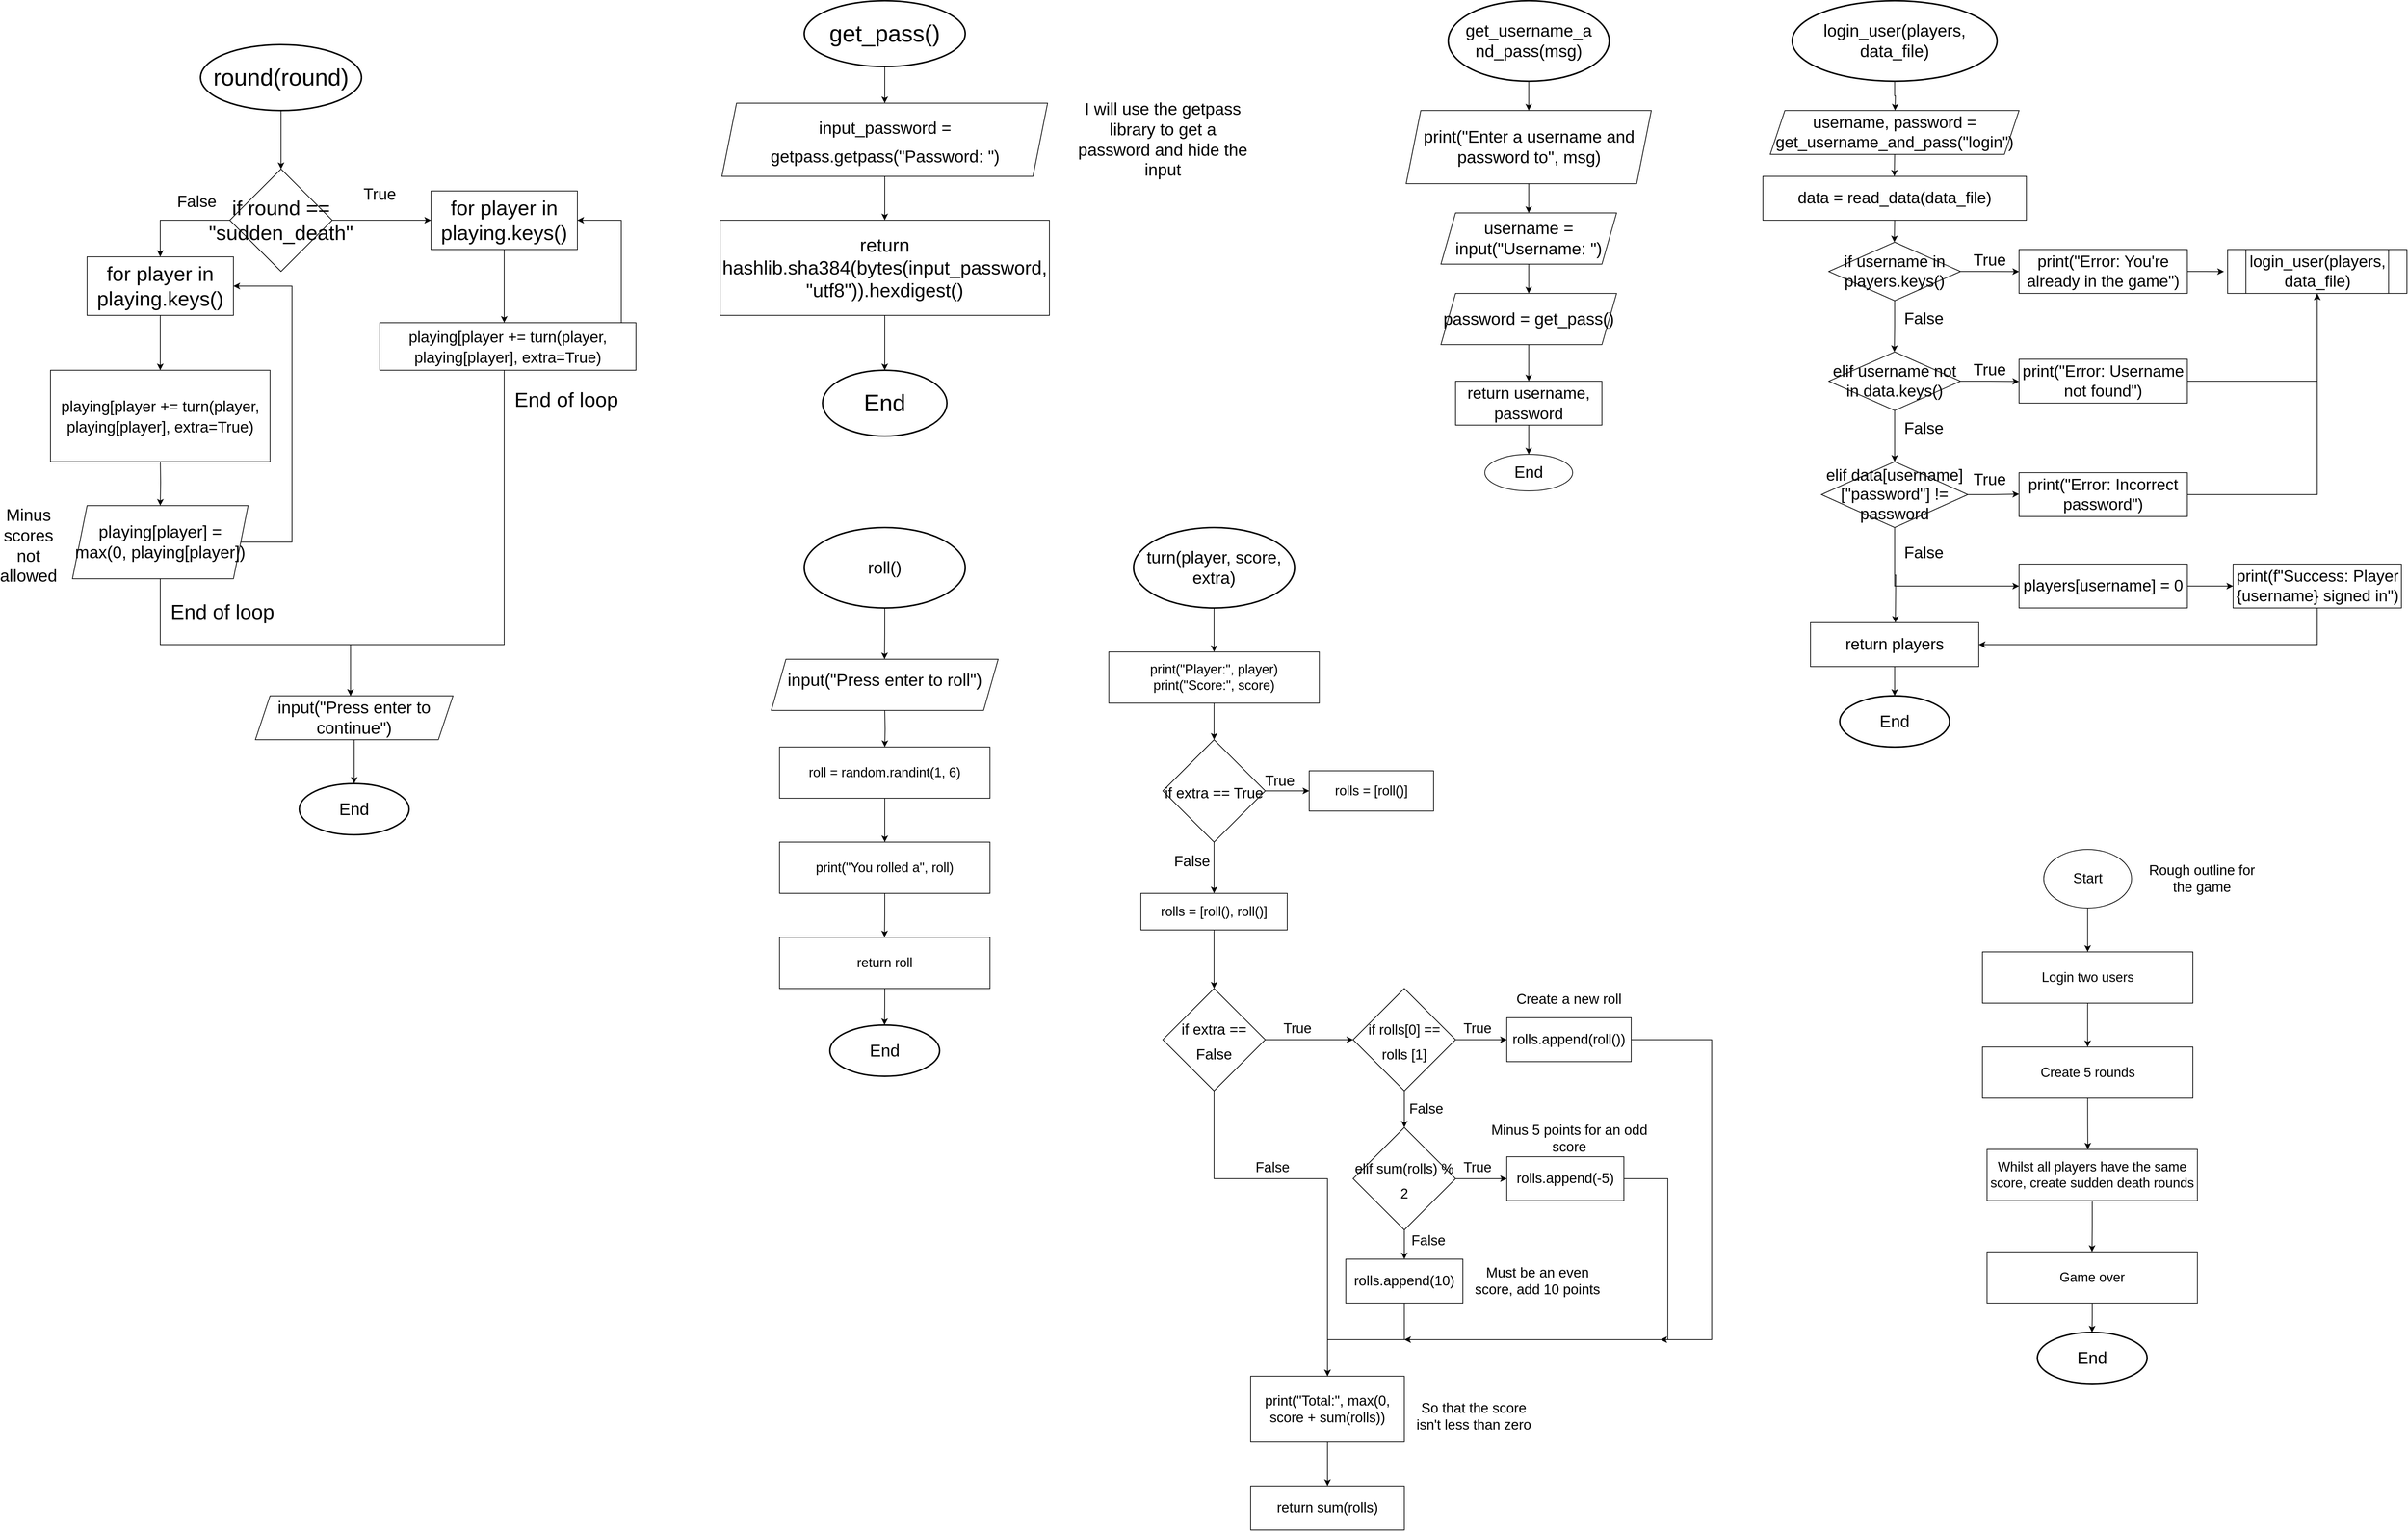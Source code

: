 <mxfile version="16.5.3" type="github">
  <diagram id="77Xqb_GyDHE73yTC1ldz" name="Page-1">
    <mxGraphModel dx="4646" dy="1640" grid="1" gridSize="10" guides="1" tooltips="1" connect="1" arrows="1" fold="1" page="1" pageScale="1" pageWidth="850" pageHeight="1100" math="0" shadow="0">
      <root>
        <mxCell id="0" />
        <mxCell id="1" parent="0" />
        <mxCell id="ASfitrD3TOGPdoO7HqSY-3" style="edgeStyle=orthogonalEdgeStyle;rounded=0;orthogonalLoop=1;jettySize=auto;html=1;exitX=0.5;exitY=1;exitDx=0;exitDy=0;exitPerimeter=0;fontSize=32;entryX=0.5;entryY=0;entryDx=0;entryDy=0;" parent="1" source="ASfitrD3TOGPdoO7HqSY-2" target="ASfitrD3TOGPdoO7HqSY-4" edge="1">
          <mxGeometry relative="1" as="geometry">
            <mxPoint x="290" y="200" as="targetPoint" />
          </mxGeometry>
        </mxCell>
        <mxCell id="ASfitrD3TOGPdoO7HqSY-2" value="&lt;font style=&quot;font-size: 32px&quot;&gt;get_pass()&lt;/font&gt;" style="strokeWidth=2;html=1;shape=mxgraph.flowchart.start_1;whiteSpace=wrap;" parent="1" vertex="1">
          <mxGeometry x="180" y="90" width="220" height="90" as="geometry" />
        </mxCell>
        <mxCell id="ASfitrD3TOGPdoO7HqSY-5" style="edgeStyle=orthogonalEdgeStyle;rounded=0;orthogonalLoop=1;jettySize=auto;html=1;exitX=0.5;exitY=1;exitDx=0;exitDy=0;fontSize=18;" parent="1" source="ASfitrD3TOGPdoO7HqSY-4" edge="1">
          <mxGeometry relative="1" as="geometry">
            <mxPoint x="290" y="390" as="targetPoint" />
          </mxGeometry>
        </mxCell>
        <mxCell id="ASfitrD3TOGPdoO7HqSY-4" value="&lt;font style=&quot;font-size: 23px&quot;&gt;input_password = getpass.getpass(&quot;Password: &quot;)&lt;/font&gt;" style="shape=parallelogram;perimeter=parallelogramPerimeter;whiteSpace=wrap;html=1;fixedSize=1;fontSize=32;" parent="1" vertex="1">
          <mxGeometry x="67.5" y="230" width="445" height="100" as="geometry" />
        </mxCell>
        <mxCell id="ASfitrD3TOGPdoO7HqSY-8" style="edgeStyle=orthogonalEdgeStyle;rounded=0;orthogonalLoop=1;jettySize=auto;html=1;exitX=0.5;exitY=1;exitDx=0;exitDy=0;entryX=0.5;entryY=0;entryDx=0;entryDy=0;entryPerimeter=0;fontSize=23;" parent="1" source="ASfitrD3TOGPdoO7HqSY-6" target="ASfitrD3TOGPdoO7HqSY-7" edge="1">
          <mxGeometry relative="1" as="geometry" />
        </mxCell>
        <mxCell id="ASfitrD3TOGPdoO7HqSY-6" value="&lt;font style=&quot;font-size: 26px&quot;&gt;return hashlib.sha384(bytes(input_password, &quot;utf8&quot;)).hexdigest()&lt;/font&gt;" style="rounded=0;whiteSpace=wrap;html=1;fontSize=18;" parent="1" vertex="1">
          <mxGeometry x="65" y="390" width="450" height="130" as="geometry" />
        </mxCell>
        <mxCell id="ASfitrD3TOGPdoO7HqSY-7" value="&lt;font style=&quot;font-size: 32px&quot;&gt;End&lt;/font&gt;" style="strokeWidth=2;html=1;shape=mxgraph.flowchart.start_1;whiteSpace=wrap;" parent="1" vertex="1">
          <mxGeometry x="205" y="595" width="170" height="90" as="geometry" />
        </mxCell>
        <mxCell id="ASfitrD3TOGPdoO7HqSY-10" style="edgeStyle=orthogonalEdgeStyle;rounded=0;orthogonalLoop=1;jettySize=auto;html=1;exitX=0.5;exitY=1;exitDx=0;exitDy=0;exitPerimeter=0;fontSize=23;" parent="1" source="ASfitrD3TOGPdoO7HqSY-9" edge="1">
          <mxGeometry relative="1" as="geometry">
            <mxPoint x="1170" y="240" as="targetPoint" />
          </mxGeometry>
        </mxCell>
        <mxCell id="ASfitrD3TOGPdoO7HqSY-9" value="get_username_a nd_pass(msg)" style="strokeWidth=2;html=1;shape=mxgraph.flowchart.start_1;whiteSpace=wrap;fontSize=23;" parent="1" vertex="1">
          <mxGeometry x="1060" y="90" width="220" height="110" as="geometry" />
        </mxCell>
        <mxCell id="ASfitrD3TOGPdoO7HqSY-12" style="edgeStyle=orthogonalEdgeStyle;rounded=0;orthogonalLoop=1;jettySize=auto;html=1;exitX=0.5;exitY=1;exitDx=0;exitDy=0;fontSize=23;" parent="1" source="ASfitrD3TOGPdoO7HqSY-11" edge="1">
          <mxGeometry relative="1" as="geometry">
            <mxPoint x="1170" y="380" as="targetPoint" />
          </mxGeometry>
        </mxCell>
        <mxCell id="ASfitrD3TOGPdoO7HqSY-11" value="print(&quot;Enter a username and password to&quot;, msg)" style="shape=parallelogram;perimeter=parallelogramPerimeter;whiteSpace=wrap;html=1;fixedSize=1;fontSize=23;" parent="1" vertex="1">
          <mxGeometry x="1002.5" y="240" width="335" height="100" as="geometry" />
        </mxCell>
        <mxCell id="ASfitrD3TOGPdoO7HqSY-15" style="edgeStyle=orthogonalEdgeStyle;rounded=0;orthogonalLoop=1;jettySize=auto;html=1;exitX=0.5;exitY=1;exitDx=0;exitDy=0;entryX=0.5;entryY=0;entryDx=0;entryDy=0;fontSize=23;" parent="1" source="ASfitrD3TOGPdoO7HqSY-13" target="ASfitrD3TOGPdoO7HqSY-14" edge="1">
          <mxGeometry relative="1" as="geometry" />
        </mxCell>
        <mxCell id="ASfitrD3TOGPdoO7HqSY-13" value="username = input(&quot;Username: &quot;)" style="shape=parallelogram;perimeter=parallelogramPerimeter;whiteSpace=wrap;html=1;fixedSize=1;fontSize=23;" parent="1" vertex="1">
          <mxGeometry x="1050" y="380" width="240" height="70" as="geometry" />
        </mxCell>
        <mxCell id="ASfitrD3TOGPdoO7HqSY-16" style="edgeStyle=orthogonalEdgeStyle;rounded=0;orthogonalLoop=1;jettySize=auto;html=1;exitX=0.5;exitY=1;exitDx=0;exitDy=0;fontSize=23;" parent="1" source="ASfitrD3TOGPdoO7HqSY-14" edge="1">
          <mxGeometry relative="1" as="geometry">
            <mxPoint x="1170" y="610" as="targetPoint" />
          </mxGeometry>
        </mxCell>
        <mxCell id="ASfitrD3TOGPdoO7HqSY-14" value="password = get_pass()" style="shape=parallelogram;perimeter=parallelogramPerimeter;whiteSpace=wrap;html=1;fixedSize=1;fontSize=23;" parent="1" vertex="1">
          <mxGeometry x="1050" y="490" width="240" height="70" as="geometry" />
        </mxCell>
        <mxCell id="ASfitrD3TOGPdoO7HqSY-18" style="edgeStyle=orthogonalEdgeStyle;rounded=0;orthogonalLoop=1;jettySize=auto;html=1;exitX=0.5;exitY=1;exitDx=0;exitDy=0;fontSize=22;" parent="1" source="ASfitrD3TOGPdoO7HqSY-17" edge="1">
          <mxGeometry relative="1" as="geometry">
            <mxPoint x="1170" y="710" as="targetPoint" />
          </mxGeometry>
        </mxCell>
        <mxCell id="ASfitrD3TOGPdoO7HqSY-17" value="&lt;font style=&quot;font-size: 22px&quot;&gt;return username, password&lt;/font&gt;" style="rounded=0;whiteSpace=wrap;html=1;fontSize=23;" parent="1" vertex="1">
          <mxGeometry x="1070" y="610" width="200" height="60" as="geometry" />
        </mxCell>
        <mxCell id="ASfitrD3TOGPdoO7HqSY-19" value="End" style="ellipse;whiteSpace=wrap;html=1;fontSize=22;" parent="1" vertex="1">
          <mxGeometry x="1110" y="710" width="120" height="50" as="geometry" />
        </mxCell>
        <mxCell id="ASfitrD3TOGPdoO7HqSY-21" style="edgeStyle=orthogonalEdgeStyle;rounded=0;orthogonalLoop=1;jettySize=auto;html=1;exitX=0.5;exitY=1;exitDx=0;exitDy=0;exitPerimeter=0;fontSize=22;" parent="1" source="ASfitrD3TOGPdoO7HqSY-20" edge="1">
          <mxGeometry relative="1" as="geometry">
            <mxPoint x="1670.529" y="240" as="targetPoint" />
          </mxGeometry>
        </mxCell>
        <mxCell id="ASfitrD3TOGPdoO7HqSY-20" value="login_user(players, data_file)" style="strokeWidth=2;html=1;shape=mxgraph.flowchart.start_1;whiteSpace=wrap;fontSize=23;" parent="1" vertex="1">
          <mxGeometry x="1530" y="90" width="280" height="110" as="geometry" />
        </mxCell>
        <mxCell id="ASfitrD3TOGPdoO7HqSY-25" style="edgeStyle=orthogonalEdgeStyle;rounded=0;orthogonalLoop=1;jettySize=auto;html=1;exitX=0.5;exitY=1;exitDx=0;exitDy=0;fontSize=22;" parent="1" source="ASfitrD3TOGPdoO7HqSY-24" edge="1">
          <mxGeometry relative="1" as="geometry">
            <mxPoint x="1669.571" y="330" as="targetPoint" />
          </mxGeometry>
        </mxCell>
        <mxCell id="ASfitrD3TOGPdoO7HqSY-24" value="username, password = get_username_and_pass(&quot;login&quot;)" style="shape=parallelogram;perimeter=parallelogramPerimeter;whiteSpace=wrap;html=1;fixedSize=1;fontSize=22;" parent="1" vertex="1">
          <mxGeometry x="1500" y="240" width="340" height="60" as="geometry" />
        </mxCell>
        <mxCell id="ASfitrD3TOGPdoO7HqSY-27" style="edgeStyle=orthogonalEdgeStyle;rounded=0;orthogonalLoop=1;jettySize=auto;html=1;exitX=0.5;exitY=1;exitDx=0;exitDy=0;fontSize=22;" parent="1" source="ASfitrD3TOGPdoO7HqSY-26" edge="1">
          <mxGeometry relative="1" as="geometry">
            <mxPoint x="1669.571" y="420" as="targetPoint" />
          </mxGeometry>
        </mxCell>
        <mxCell id="ASfitrD3TOGPdoO7HqSY-26" value="data = read_data(data_file)" style="rounded=0;whiteSpace=wrap;html=1;fontSize=22;" parent="1" vertex="1">
          <mxGeometry x="1490" y="330" width="360" height="60" as="geometry" />
        </mxCell>
        <mxCell id="ASfitrD3TOGPdoO7HqSY-29" style="edgeStyle=orthogonalEdgeStyle;rounded=0;orthogonalLoop=1;jettySize=auto;html=1;exitX=1;exitY=0.5;exitDx=0;exitDy=0;fontSize=22;" parent="1" source="ASfitrD3TOGPdoO7HqSY-28" edge="1">
          <mxGeometry relative="1" as="geometry">
            <mxPoint x="1840" y="460.143" as="targetPoint" />
          </mxGeometry>
        </mxCell>
        <mxCell id="ASfitrD3TOGPdoO7HqSY-31" style="edgeStyle=orthogonalEdgeStyle;rounded=0;orthogonalLoop=1;jettySize=auto;html=1;exitX=0.5;exitY=1;exitDx=0;exitDy=0;fontSize=22;" parent="1" source="ASfitrD3TOGPdoO7HqSY-28" edge="1">
          <mxGeometry relative="1" as="geometry">
            <mxPoint x="1669.571" y="570" as="targetPoint" />
          </mxGeometry>
        </mxCell>
        <mxCell id="ASfitrD3TOGPdoO7HqSY-28" value="if username in players.keys()" style="rhombus;whiteSpace=wrap;html=1;fontSize=22;" parent="1" vertex="1">
          <mxGeometry x="1580" y="420" width="180" height="80" as="geometry" />
        </mxCell>
        <mxCell id="ASfitrD3TOGPdoO7HqSY-30" value="True" style="text;html=1;strokeColor=none;fillColor=none;align=center;verticalAlign=middle;whiteSpace=wrap;rounded=0;fontSize=22;" parent="1" vertex="1">
          <mxGeometry x="1770" y="430" width="60" height="30" as="geometry" />
        </mxCell>
        <mxCell id="ASfitrD3TOGPdoO7HqSY-32" value="False" style="text;html=1;strokeColor=none;fillColor=none;align=center;verticalAlign=middle;whiteSpace=wrap;rounded=0;fontSize=22;" parent="1" vertex="1">
          <mxGeometry x="1680" y="510" width="60" height="30" as="geometry" />
        </mxCell>
        <mxCell id="ASfitrD3TOGPdoO7HqSY-34" style="edgeStyle=orthogonalEdgeStyle;rounded=0;orthogonalLoop=1;jettySize=auto;html=1;exitX=1;exitY=0.5;exitDx=0;exitDy=0;fontSize=22;" parent="1" source="ASfitrD3TOGPdoO7HqSY-33" edge="1">
          <mxGeometry relative="1" as="geometry">
            <mxPoint x="2120" y="460.143" as="targetPoint" />
          </mxGeometry>
        </mxCell>
        <mxCell id="ASfitrD3TOGPdoO7HqSY-33" value="print(&quot;Error: You&#39;re already in the game&quot;)" style="rounded=0;whiteSpace=wrap;html=1;fontSize=22;" parent="1" vertex="1">
          <mxGeometry x="1840" y="430" width="230" height="60" as="geometry" />
        </mxCell>
        <mxCell id="ASfitrD3TOGPdoO7HqSY-35" value="login_user(players, data_file)" style="shape=process;whiteSpace=wrap;html=1;backgroundOutline=1;fontSize=22;" parent="1" vertex="1">
          <mxGeometry x="2125" y="430" width="245" height="60" as="geometry" />
        </mxCell>
        <mxCell id="ASfitrD3TOGPdoO7HqSY-37" style="edgeStyle=orthogonalEdgeStyle;rounded=0;orthogonalLoop=1;jettySize=auto;html=1;exitX=1;exitY=0.5;exitDx=0;exitDy=0;fontSize=22;" parent="1" source="ASfitrD3TOGPdoO7HqSY-36" edge="1">
          <mxGeometry relative="1" as="geometry">
            <mxPoint x="1840" y="610.333" as="targetPoint" />
          </mxGeometry>
        </mxCell>
        <mxCell id="ASfitrD3TOGPdoO7HqSY-42" style="edgeStyle=orthogonalEdgeStyle;rounded=0;orthogonalLoop=1;jettySize=auto;html=1;exitX=0.5;exitY=1;exitDx=0;exitDy=0;fontSize=22;" parent="1" source="ASfitrD3TOGPdoO7HqSY-36" edge="1">
          <mxGeometry relative="1" as="geometry">
            <mxPoint x="1670" y="720" as="targetPoint" />
          </mxGeometry>
        </mxCell>
        <mxCell id="ASfitrD3TOGPdoO7HqSY-36" value="elif username not in data.keys()" style="rhombus;whiteSpace=wrap;html=1;fontSize=22;" parent="1" vertex="1">
          <mxGeometry x="1580" y="570" width="180" height="80" as="geometry" />
        </mxCell>
        <mxCell id="ASfitrD3TOGPdoO7HqSY-38" value="True" style="text;html=1;strokeColor=none;fillColor=none;align=center;verticalAlign=middle;whiteSpace=wrap;rounded=0;fontSize=22;" parent="1" vertex="1">
          <mxGeometry x="1770" y="580" width="60" height="30" as="geometry" />
        </mxCell>
        <mxCell id="ASfitrD3TOGPdoO7HqSY-41" style="edgeStyle=orthogonalEdgeStyle;rounded=0;orthogonalLoop=1;jettySize=auto;html=1;exitX=1;exitY=0.5;exitDx=0;exitDy=0;entryX=0.5;entryY=1;entryDx=0;entryDy=0;fontSize=22;" parent="1" source="ASfitrD3TOGPdoO7HqSY-39" target="ASfitrD3TOGPdoO7HqSY-35" edge="1">
          <mxGeometry relative="1" as="geometry" />
        </mxCell>
        <mxCell id="ASfitrD3TOGPdoO7HqSY-39" value="print(&quot;Error: Username not found&quot;)" style="rounded=0;whiteSpace=wrap;html=1;fontSize=22;" parent="1" vertex="1">
          <mxGeometry x="1840" y="580" width="230" height="60" as="geometry" />
        </mxCell>
        <mxCell id="ASfitrD3TOGPdoO7HqSY-43" value="False" style="text;html=1;strokeColor=none;fillColor=none;align=center;verticalAlign=middle;whiteSpace=wrap;rounded=0;fontSize=22;" parent="1" vertex="1">
          <mxGeometry x="1680" y="660" width="60" height="30" as="geometry" />
        </mxCell>
        <mxCell id="ASfitrD3TOGPdoO7HqSY-45" style="edgeStyle=orthogonalEdgeStyle;rounded=0;orthogonalLoop=1;jettySize=auto;html=1;exitX=1;exitY=0.5;exitDx=0;exitDy=0;fontSize=22;" parent="1" source="ASfitrD3TOGPdoO7HqSY-44" edge="1">
          <mxGeometry relative="1" as="geometry">
            <mxPoint x="1840" y="764.429" as="targetPoint" />
          </mxGeometry>
        </mxCell>
        <mxCell id="ASfitrD3TOGPdoO7HqSY-57" style="edgeStyle=orthogonalEdgeStyle;rounded=0;orthogonalLoop=1;jettySize=auto;html=1;exitX=0.5;exitY=1;exitDx=0;exitDy=0;entryX=0;entryY=0.5;entryDx=0;entryDy=0;fontSize=22;" parent="1" source="ASfitrD3TOGPdoO7HqSY-44" target="ASfitrD3TOGPdoO7HqSY-55" edge="1">
          <mxGeometry relative="1" as="geometry">
            <Array as="points">
              <mxPoint x="1670" y="890" />
            </Array>
          </mxGeometry>
        </mxCell>
        <mxCell id="ASfitrD3TOGPdoO7HqSY-62" style="edgeStyle=orthogonalEdgeStyle;rounded=0;orthogonalLoop=1;jettySize=auto;html=1;exitX=0.5;exitY=1;exitDx=0;exitDy=0;fontSize=22;" parent="1" source="ASfitrD3TOGPdoO7HqSY-44" edge="1">
          <mxGeometry relative="1" as="geometry">
            <mxPoint x="1671" y="940" as="targetPoint" />
          </mxGeometry>
        </mxCell>
        <mxCell id="ASfitrD3TOGPdoO7HqSY-44" value="elif data[username][&quot;password&quot;] != password" style="rhombus;whiteSpace=wrap;html=1;fontSize=22;" parent="1" vertex="1">
          <mxGeometry x="1570" y="720" width="200" height="90" as="geometry" />
        </mxCell>
        <mxCell id="ASfitrD3TOGPdoO7HqSY-46" value="True" style="text;html=1;strokeColor=none;fillColor=none;align=center;verticalAlign=middle;whiteSpace=wrap;rounded=0;fontSize=22;" parent="1" vertex="1">
          <mxGeometry x="1770" y="730" width="60" height="30" as="geometry" />
        </mxCell>
        <mxCell id="ASfitrD3TOGPdoO7HqSY-48" style="edgeStyle=orthogonalEdgeStyle;rounded=0;orthogonalLoop=1;jettySize=auto;html=1;exitX=1;exitY=0.5;exitDx=0;exitDy=0;entryX=0.5;entryY=1;entryDx=0;entryDy=0;fontSize=22;" parent="1" source="ASfitrD3TOGPdoO7HqSY-47" target="ASfitrD3TOGPdoO7HqSY-35" edge="1">
          <mxGeometry relative="1" as="geometry" />
        </mxCell>
        <mxCell id="ASfitrD3TOGPdoO7HqSY-47" value="print(&quot;Error: Incorrect password&quot;)" style="rounded=0;whiteSpace=wrap;html=1;fontSize=22;" parent="1" vertex="1">
          <mxGeometry x="1840" y="735" width="230" height="60" as="geometry" />
        </mxCell>
        <mxCell id="ASfitrD3TOGPdoO7HqSY-60" style="edgeStyle=orthogonalEdgeStyle;rounded=0;orthogonalLoop=1;jettySize=auto;html=1;exitX=1;exitY=0.5;exitDx=0;exitDy=0;entryX=0;entryY=0.5;entryDx=0;entryDy=0;fontSize=22;" parent="1" source="ASfitrD3TOGPdoO7HqSY-55" target="ASfitrD3TOGPdoO7HqSY-59" edge="1">
          <mxGeometry relative="1" as="geometry" />
        </mxCell>
        <mxCell id="ASfitrD3TOGPdoO7HqSY-55" value="players[username] = 0" style="rounded=0;whiteSpace=wrap;html=1;fontSize=22;" parent="1" vertex="1">
          <mxGeometry x="1840" y="860" width="230" height="60" as="geometry" />
        </mxCell>
        <mxCell id="ASfitrD3TOGPdoO7HqSY-58" value="False" style="text;html=1;strokeColor=none;fillColor=none;align=center;verticalAlign=middle;whiteSpace=wrap;rounded=0;fontSize=22;" parent="1" vertex="1">
          <mxGeometry x="1680" y="830" width="60" height="30" as="geometry" />
        </mxCell>
        <mxCell id="ASfitrD3TOGPdoO7HqSY-65" style="edgeStyle=orthogonalEdgeStyle;rounded=0;orthogonalLoop=1;jettySize=auto;html=1;exitX=0.5;exitY=1;exitDx=0;exitDy=0;entryX=1;entryY=0.5;entryDx=0;entryDy=0;fontSize=22;" parent="1" source="ASfitrD3TOGPdoO7HqSY-59" target="ASfitrD3TOGPdoO7HqSY-63" edge="1">
          <mxGeometry relative="1" as="geometry" />
        </mxCell>
        <mxCell id="ASfitrD3TOGPdoO7HqSY-59" value="print(f&quot;Success: Player {username} signed in&quot;)" style="rounded=0;whiteSpace=wrap;html=1;fontSize=22;" parent="1" vertex="1">
          <mxGeometry x="2132.5" y="860" width="230" height="60" as="geometry" />
        </mxCell>
        <mxCell id="ASfitrD3TOGPdoO7HqSY-70" style="edgeStyle=orthogonalEdgeStyle;rounded=0;orthogonalLoop=1;jettySize=auto;html=1;exitX=0.5;exitY=1;exitDx=0;exitDy=0;entryX=0.5;entryY=0;entryDx=0;entryDy=0;entryPerimeter=0;fontSize=22;" parent="1" source="ASfitrD3TOGPdoO7HqSY-63" target="ASfitrD3TOGPdoO7HqSY-68" edge="1">
          <mxGeometry relative="1" as="geometry" />
        </mxCell>
        <mxCell id="ASfitrD3TOGPdoO7HqSY-63" value="return players" style="rounded=0;whiteSpace=wrap;html=1;fontSize=22;" parent="1" vertex="1">
          <mxGeometry x="1555" y="940" width="230" height="60" as="geometry" />
        </mxCell>
        <mxCell id="ASfitrD3TOGPdoO7HqSY-68" value="End" style="strokeWidth=2;html=1;shape=mxgraph.flowchart.start_1;whiteSpace=wrap;fontSize=23;" parent="1" vertex="1">
          <mxGeometry x="1595" y="1040" width="150" height="70" as="geometry" />
        </mxCell>
        <mxCell id="6E3IOvhkwLbArslgPTto-3" style="edgeStyle=orthogonalEdgeStyle;rounded=0;orthogonalLoop=1;jettySize=auto;html=1;exitX=0.5;exitY=1;exitDx=0;exitDy=0;exitPerimeter=0;" edge="1" parent="1" source="6E3IOvhkwLbArslgPTto-2">
          <mxGeometry relative="1" as="geometry">
            <mxPoint x="289.714" y="990" as="targetPoint" />
          </mxGeometry>
        </mxCell>
        <mxCell id="6E3IOvhkwLbArslgPTto-2" value="roll()" style="strokeWidth=2;html=1;shape=mxgraph.flowchart.start_1;whiteSpace=wrap;fontSize=23;" vertex="1" parent="1">
          <mxGeometry x="180" y="810" width="220" height="110" as="geometry" />
        </mxCell>
        <mxCell id="6E3IOvhkwLbArslgPTto-7" style="edgeStyle=orthogonalEdgeStyle;rounded=0;orthogonalLoop=1;jettySize=auto;html=1;exitX=0.5;exitY=1;exitDx=0;exitDy=0;entryX=0.5;entryY=0;entryDx=0;entryDy=0;fontSize=28;" edge="1" parent="1" target="6E3IOvhkwLbArslgPTto-5">
          <mxGeometry relative="1" as="geometry">
            <mxPoint x="290" y="1060" as="sourcePoint" />
          </mxGeometry>
        </mxCell>
        <mxCell id="6E3IOvhkwLbArslgPTto-9" style="edgeStyle=orthogonalEdgeStyle;rounded=0;orthogonalLoop=1;jettySize=auto;html=1;exitX=0.5;exitY=1;exitDx=0;exitDy=0;fontSize=28;" edge="1" parent="1" source="6E3IOvhkwLbArslgPTto-5" target="6E3IOvhkwLbArslgPTto-8">
          <mxGeometry relative="1" as="geometry" />
        </mxCell>
        <mxCell id="6E3IOvhkwLbArslgPTto-5" value="roll = random.randint(1, 6)" style="rounded=0;whiteSpace=wrap;html=1;fontSize=18;" vertex="1" parent="1">
          <mxGeometry x="146.25" y="1110" width="287.5" height="70" as="geometry" />
        </mxCell>
        <mxCell id="6E3IOvhkwLbArslgPTto-10" style="edgeStyle=orthogonalEdgeStyle;rounded=0;orthogonalLoop=1;jettySize=auto;html=1;exitX=0.5;exitY=1;exitDx=0;exitDy=0;fontSize=28;" edge="1" parent="1" source="6E3IOvhkwLbArslgPTto-8">
          <mxGeometry relative="1" as="geometry">
            <mxPoint x="289.714" y="1370" as="targetPoint" />
          </mxGeometry>
        </mxCell>
        <mxCell id="6E3IOvhkwLbArslgPTto-8" value="print(&quot;You rolled a&quot;, roll)" style="rounded=0;whiteSpace=wrap;html=1;fontSize=18;" vertex="1" parent="1">
          <mxGeometry x="146.25" y="1240" width="287.5" height="70" as="geometry" />
        </mxCell>
        <mxCell id="6E3IOvhkwLbArslgPTto-12" style="edgeStyle=orthogonalEdgeStyle;rounded=0;orthogonalLoop=1;jettySize=auto;html=1;exitX=0.5;exitY=1;exitDx=0;exitDy=0;fontSize=28;" edge="1" parent="1" source="6E3IOvhkwLbArslgPTto-11">
          <mxGeometry relative="1" as="geometry">
            <mxPoint x="289.714" y="1490" as="targetPoint" />
          </mxGeometry>
        </mxCell>
        <mxCell id="6E3IOvhkwLbArslgPTto-11" value="return roll" style="rounded=0;whiteSpace=wrap;html=1;fontSize=18;" vertex="1" parent="1">
          <mxGeometry x="146.25" y="1370" width="287.5" height="70" as="geometry" />
        </mxCell>
        <mxCell id="6E3IOvhkwLbArslgPTto-13" value="End" style="strokeWidth=2;html=1;shape=mxgraph.flowchart.start_1;whiteSpace=wrap;fontSize=23;" vertex="1" parent="1">
          <mxGeometry x="215" y="1490" width="150" height="70" as="geometry" />
        </mxCell>
        <mxCell id="6E3IOvhkwLbArslgPTto-15" style="edgeStyle=orthogonalEdgeStyle;rounded=0;orthogonalLoop=1;jettySize=auto;html=1;exitX=0.5;exitY=1;exitDx=0;exitDy=0;exitPerimeter=0;fontSize=28;" edge="1" parent="1" source="6E3IOvhkwLbArslgPTto-14">
          <mxGeometry relative="1" as="geometry">
            <mxPoint x="740" y="980" as="targetPoint" />
          </mxGeometry>
        </mxCell>
        <mxCell id="6E3IOvhkwLbArslgPTto-14" value="turn(player, score, extra)" style="strokeWidth=2;html=1;shape=mxgraph.flowchart.start_1;whiteSpace=wrap;fontSize=23;" vertex="1" parent="1">
          <mxGeometry x="630" y="810" width="220" height="110" as="geometry" />
        </mxCell>
        <mxCell id="6E3IOvhkwLbArslgPTto-17" style="edgeStyle=orthogonalEdgeStyle;rounded=0;orthogonalLoop=1;jettySize=auto;html=1;exitX=0.5;exitY=1;exitDx=0;exitDy=0;fontSize=28;" edge="1" parent="1" source="6E3IOvhkwLbArslgPTto-16">
          <mxGeometry relative="1" as="geometry">
            <mxPoint x="740" y="1100" as="targetPoint" />
          </mxGeometry>
        </mxCell>
        <mxCell id="6E3IOvhkwLbArslgPTto-16" value="&lt;div&gt;print(&quot;Player:&quot;, player)&lt;/div&gt;&lt;div&gt;print(&quot;Score:&quot;, score)&lt;br&gt;&lt;/div&gt;" style="rounded=0;whiteSpace=wrap;html=1;fontSize=18;" vertex="1" parent="1">
          <mxGeometry x="596.25" y="980" width="287.5" height="70" as="geometry" />
        </mxCell>
        <mxCell id="6E3IOvhkwLbArslgPTto-20" style="edgeStyle=orthogonalEdgeStyle;rounded=0;orthogonalLoop=1;jettySize=auto;html=1;exitX=1;exitY=0.5;exitDx=0;exitDy=0;fontSize=20;" edge="1" parent="1" source="6E3IOvhkwLbArslgPTto-19">
          <mxGeometry relative="1" as="geometry">
            <mxPoint x="870" y="1170" as="targetPoint" />
          </mxGeometry>
        </mxCell>
        <mxCell id="6E3IOvhkwLbArslgPTto-22" style="edgeStyle=orthogonalEdgeStyle;rounded=0;orthogonalLoop=1;jettySize=auto;html=1;exitX=0.5;exitY=1;exitDx=0;exitDy=0;fontSize=20;" edge="1" parent="1" source="6E3IOvhkwLbArslgPTto-19">
          <mxGeometry relative="1" as="geometry">
            <mxPoint x="740" y="1310" as="targetPoint" />
          </mxGeometry>
        </mxCell>
        <mxCell id="6E3IOvhkwLbArslgPTto-19" value="&lt;font style=&quot;font-size: 20px&quot;&gt;if extra == True&lt;br&gt;&lt;/font&gt;" style="rhombus;whiteSpace=wrap;html=1;fontSize=28;" vertex="1" parent="1">
          <mxGeometry x="670" y="1100" width="140" height="140" as="geometry" />
        </mxCell>
        <mxCell id="6E3IOvhkwLbArslgPTto-21" value="rolls = [roll()]" style="rounded=0;whiteSpace=wrap;html=1;fontSize=18;" vertex="1" parent="1">
          <mxGeometry x="870" y="1142.5" width="170" height="55" as="geometry" />
        </mxCell>
        <mxCell id="6E3IOvhkwLbArslgPTto-26" style="edgeStyle=orthogonalEdgeStyle;rounded=0;orthogonalLoop=1;jettySize=auto;html=1;exitX=0.5;exitY=1;exitDx=0;exitDy=0;fontSize=20;" edge="1" parent="1" source="6E3IOvhkwLbArslgPTto-25">
          <mxGeometry relative="1" as="geometry">
            <mxPoint x="740" y="1440" as="targetPoint" />
          </mxGeometry>
        </mxCell>
        <mxCell id="6E3IOvhkwLbArslgPTto-25" value="rolls = [roll(), roll()]" style="rounded=0;whiteSpace=wrap;html=1;fontSize=18;" vertex="1" parent="1">
          <mxGeometry x="640" y="1310" width="200" height="50" as="geometry" />
        </mxCell>
        <mxCell id="6E3IOvhkwLbArslgPTto-30" style="edgeStyle=orthogonalEdgeStyle;rounded=0;orthogonalLoop=1;jettySize=auto;html=1;exitX=1;exitY=0.5;exitDx=0;exitDy=0;fontSize=20;" edge="1" parent="1" source="6E3IOvhkwLbArslgPTto-27">
          <mxGeometry relative="1" as="geometry">
            <mxPoint x="930" y="1510" as="targetPoint" />
          </mxGeometry>
        </mxCell>
        <mxCell id="6E3IOvhkwLbArslgPTto-53" style="edgeStyle=orthogonalEdgeStyle;rounded=0;orthogonalLoop=1;jettySize=auto;html=1;exitX=0.5;exitY=1;exitDx=0;exitDy=0;fontSize=19;" edge="1" parent="1" source="6E3IOvhkwLbArslgPTto-27" target="6E3IOvhkwLbArslgPTto-50">
          <mxGeometry relative="1" as="geometry">
            <Array as="points">
              <mxPoint x="740" y="1700" />
              <mxPoint x="895" y="1700" />
            </Array>
          </mxGeometry>
        </mxCell>
        <mxCell id="6E3IOvhkwLbArslgPTto-27" value="&lt;font style=&quot;font-size: 20px&quot;&gt;if extra == False&lt;br&gt;&lt;/font&gt;" style="rhombus;whiteSpace=wrap;html=1;fontSize=28;" vertex="1" parent="1">
          <mxGeometry x="670" y="1440" width="140" height="140" as="geometry" />
        </mxCell>
        <mxCell id="6E3IOvhkwLbArslgPTto-28" value="True" style="text;html=1;strokeColor=none;fillColor=none;align=center;verticalAlign=middle;whiteSpace=wrap;rounded=0;fontSize=20;" vertex="1" parent="1">
          <mxGeometry x="800" y="1140" width="60" height="30" as="geometry" />
        </mxCell>
        <mxCell id="6E3IOvhkwLbArslgPTto-29" value="False" style="text;html=1;strokeColor=none;fillColor=none;align=center;verticalAlign=middle;whiteSpace=wrap;rounded=0;fontSize=20;" vertex="1" parent="1">
          <mxGeometry x="680" y="1250" width="60" height="30" as="geometry" />
        </mxCell>
        <mxCell id="6E3IOvhkwLbArslgPTto-33" style="edgeStyle=orthogonalEdgeStyle;rounded=0;orthogonalLoop=1;jettySize=auto;html=1;exitX=0.5;exitY=1;exitDx=0;exitDy=0;fontSize=19;" edge="1" parent="1" source="6E3IOvhkwLbArslgPTto-31" target="6E3IOvhkwLbArslgPTto-32">
          <mxGeometry relative="1" as="geometry" />
        </mxCell>
        <mxCell id="6E3IOvhkwLbArslgPTto-37" style="edgeStyle=orthogonalEdgeStyle;rounded=0;orthogonalLoop=1;jettySize=auto;html=1;exitX=1;exitY=0.5;exitDx=0;exitDy=0;fontSize=19;" edge="1" parent="1" source="6E3IOvhkwLbArslgPTto-31">
          <mxGeometry relative="1" as="geometry">
            <mxPoint x="1140" y="1510" as="targetPoint" />
          </mxGeometry>
        </mxCell>
        <mxCell id="6E3IOvhkwLbArslgPTto-31" value="&lt;font style=&quot;font-size: 19px&quot;&gt;if rolls[0] == rolls [1]&lt;br&gt;&lt;/font&gt;" style="rhombus;whiteSpace=wrap;html=1;fontSize=28;" vertex="1" parent="1">
          <mxGeometry x="930" y="1440" width="140" height="140" as="geometry" />
        </mxCell>
        <mxCell id="6E3IOvhkwLbArslgPTto-34" style="edgeStyle=orthogonalEdgeStyle;rounded=0;orthogonalLoop=1;jettySize=auto;html=1;exitX=0.5;exitY=1;exitDx=0;exitDy=0;fontSize=19;" edge="1" parent="1" source="6E3IOvhkwLbArslgPTto-32">
          <mxGeometry relative="1" as="geometry">
            <mxPoint x="1000" y="1810" as="targetPoint" />
          </mxGeometry>
        </mxCell>
        <mxCell id="6E3IOvhkwLbArslgPTto-38" style="edgeStyle=orthogonalEdgeStyle;rounded=0;orthogonalLoop=1;jettySize=auto;html=1;exitX=1;exitY=0.5;exitDx=0;exitDy=0;fontSize=19;" edge="1" parent="1" source="6E3IOvhkwLbArslgPTto-32">
          <mxGeometry relative="1" as="geometry">
            <mxPoint x="1140" y="1700" as="targetPoint" />
          </mxGeometry>
        </mxCell>
        <mxCell id="6E3IOvhkwLbArslgPTto-32" value="&lt;font style=&quot;font-size: 19px&quot;&gt;elif sum(rolls) % 2&lt;br&gt;&lt;/font&gt;" style="rhombus;whiteSpace=wrap;html=1;fontSize=28;" vertex="1" parent="1">
          <mxGeometry x="930" y="1630" width="140" height="140" as="geometry" />
        </mxCell>
        <mxCell id="6E3IOvhkwLbArslgPTto-54" style="edgeStyle=orthogonalEdgeStyle;rounded=0;orthogonalLoop=1;jettySize=auto;html=1;exitX=0.5;exitY=1;exitDx=0;exitDy=0;entryX=0.5;entryY=0;entryDx=0;entryDy=0;fontSize=19;" edge="1" parent="1" source="6E3IOvhkwLbArslgPTto-36" target="6E3IOvhkwLbArslgPTto-50">
          <mxGeometry relative="1" as="geometry" />
        </mxCell>
        <mxCell id="6E3IOvhkwLbArslgPTto-36" value="rolls.append(10)" style="rounded=0;whiteSpace=wrap;html=1;fontSize=19;" vertex="1" parent="1">
          <mxGeometry x="920" y="1810" width="160" height="60" as="geometry" />
        </mxCell>
        <mxCell id="6E3IOvhkwLbArslgPTto-39" value="True" style="text;html=1;strokeColor=none;fillColor=none;align=center;verticalAlign=middle;whiteSpace=wrap;rounded=0;fontSize=19;" vertex="1" parent="1">
          <mxGeometry x="1070" y="1480" width="60" height="30" as="geometry" />
        </mxCell>
        <mxCell id="6E3IOvhkwLbArslgPTto-40" value="False" style="text;html=1;strokeColor=none;fillColor=none;align=center;verticalAlign=middle;whiteSpace=wrap;rounded=0;fontSize=19;" vertex="1" parent="1">
          <mxGeometry x="1000" y="1590" width="60" height="30" as="geometry" />
        </mxCell>
        <mxCell id="6E3IOvhkwLbArslgPTto-41" value="False" style="text;html=1;strokeColor=none;fillColor=none;align=center;verticalAlign=middle;whiteSpace=wrap;rounded=0;fontSize=19;" vertex="1" parent="1">
          <mxGeometry x="1002.5" y="1770" width="60" height="30" as="geometry" />
        </mxCell>
        <mxCell id="6E3IOvhkwLbArslgPTto-42" value="True" style="text;html=1;strokeColor=none;fillColor=none;align=center;verticalAlign=middle;whiteSpace=wrap;rounded=0;fontSize=19;" vertex="1" parent="1">
          <mxGeometry x="1070" y="1670" width="60" height="30" as="geometry" />
        </mxCell>
        <mxCell id="6E3IOvhkwLbArslgPTto-56" style="edgeStyle=orthogonalEdgeStyle;rounded=0;orthogonalLoop=1;jettySize=auto;html=1;exitX=1;exitY=0.5;exitDx=0;exitDy=0;fontSize=19;" edge="1" parent="1" source="6E3IOvhkwLbArslgPTto-43">
          <mxGeometry relative="1" as="geometry">
            <mxPoint x="1000" y="1920" as="targetPoint" />
            <Array as="points">
              <mxPoint x="1360" y="1700" />
              <mxPoint x="1360" y="1920" />
            </Array>
          </mxGeometry>
        </mxCell>
        <mxCell id="6E3IOvhkwLbArslgPTto-43" value="rolls.append(-5)" style="rounded=0;whiteSpace=wrap;html=1;fontSize=19;" vertex="1" parent="1">
          <mxGeometry x="1140" y="1670" width="160" height="60" as="geometry" />
        </mxCell>
        <mxCell id="6E3IOvhkwLbArslgPTto-57" style="edgeStyle=orthogonalEdgeStyle;rounded=0;orthogonalLoop=1;jettySize=auto;html=1;fontSize=19;" edge="1" parent="1" source="6E3IOvhkwLbArslgPTto-44">
          <mxGeometry relative="1" as="geometry">
            <mxPoint x="1350" y="1920" as="targetPoint" />
            <Array as="points">
              <mxPoint x="1420" y="1510" />
              <mxPoint x="1420" y="1920" />
            </Array>
          </mxGeometry>
        </mxCell>
        <mxCell id="6E3IOvhkwLbArslgPTto-44" value="rolls.append(roll())" style="rounded=0;whiteSpace=wrap;html=1;fontSize=19;" vertex="1" parent="1">
          <mxGeometry x="1140" y="1480" width="170" height="60" as="geometry" />
        </mxCell>
        <mxCell id="6E3IOvhkwLbArslgPTto-45" value="Create a new roll" style="text;html=1;strokeColor=none;fillColor=none;align=center;verticalAlign=middle;whiteSpace=wrap;rounded=0;fontSize=19;" vertex="1" parent="1">
          <mxGeometry x="1150" y="1440" width="150" height="30" as="geometry" />
        </mxCell>
        <mxCell id="6E3IOvhkwLbArslgPTto-47" value="True" style="text;html=1;strokeColor=none;fillColor=none;align=center;verticalAlign=middle;whiteSpace=wrap;rounded=0;fontSize=19;" vertex="1" parent="1">
          <mxGeometry x="823.75" y="1480" width="60" height="30" as="geometry" />
        </mxCell>
        <mxCell id="6E3IOvhkwLbArslgPTto-58" style="edgeStyle=orthogonalEdgeStyle;rounded=0;orthogonalLoop=1;jettySize=auto;html=1;exitX=0.5;exitY=1;exitDx=0;exitDy=0;fontSize=19;" edge="1" parent="1" source="6E3IOvhkwLbArslgPTto-50">
          <mxGeometry relative="1" as="geometry">
            <mxPoint x="895" y="2120" as="targetPoint" />
          </mxGeometry>
        </mxCell>
        <mxCell id="6E3IOvhkwLbArslgPTto-50" value="print(&quot;Total:&quot;, max(0, score + sum(rolls))" style="rounded=0;whiteSpace=wrap;html=1;fontSize=19;" vertex="1" parent="1">
          <mxGeometry x="790" y="1970" width="210" height="90" as="geometry" />
        </mxCell>
        <mxCell id="6E3IOvhkwLbArslgPTto-51" value="Minus 5 points for an odd score" style="text;html=1;strokeColor=none;fillColor=none;align=center;verticalAlign=middle;whiteSpace=wrap;rounded=0;fontSize=19;" vertex="1" parent="1">
          <mxGeometry x="1102.5" y="1630" width="245" height="30" as="geometry" />
        </mxCell>
        <mxCell id="6E3IOvhkwLbArslgPTto-52" value="Must be an even score, add 10 points" style="text;html=1;strokeColor=none;fillColor=none;align=center;verticalAlign=middle;whiteSpace=wrap;rounded=0;fontSize=19;" vertex="1" parent="1">
          <mxGeometry x="1092.5" y="1825" width="177.5" height="30" as="geometry" />
        </mxCell>
        <mxCell id="6E3IOvhkwLbArslgPTto-55" value="False" style="text;html=1;strokeColor=none;fillColor=none;align=center;verticalAlign=middle;whiteSpace=wrap;rounded=0;fontSize=19;" vertex="1" parent="1">
          <mxGeometry x="790" y="1670" width="60" height="30" as="geometry" />
        </mxCell>
        <mxCell id="6E3IOvhkwLbArslgPTto-59" value="return sum(rolls)" style="rounded=0;whiteSpace=wrap;html=1;fontSize=19;" vertex="1" parent="1">
          <mxGeometry x="790" y="2120" width="210" height="60" as="geometry" />
        </mxCell>
        <mxCell id="6E3IOvhkwLbArslgPTto-60" value="So that the score isn&#39;t less than zero" style="text;html=1;strokeColor=none;fillColor=none;align=center;verticalAlign=middle;whiteSpace=wrap;rounded=0;fontSize=19;" vertex="1" parent="1">
          <mxGeometry x="1010" y="2010" width="170" height="30" as="geometry" />
        </mxCell>
        <mxCell id="6E3IOvhkwLbArslgPTto-75" style="edgeStyle=orthogonalEdgeStyle;rounded=0;orthogonalLoop=1;jettySize=auto;html=1;exitX=0.5;exitY=1;exitDx=0;exitDy=0;entryX=0.5;entryY=0;entryDx=0;entryDy=0;fontSize=19;" edge="1" parent="1" source="6E3IOvhkwLbArslgPTto-61" target="6E3IOvhkwLbArslgPTto-73">
          <mxGeometry relative="1" as="geometry" />
        </mxCell>
        <mxCell id="6E3IOvhkwLbArslgPTto-61" value="Start" style="ellipse;whiteSpace=wrap;html=1;fontSize=19;" vertex="1" parent="1">
          <mxGeometry x="1873.75" y="1250" width="120" height="80" as="geometry" />
        </mxCell>
        <mxCell id="6E3IOvhkwLbArslgPTto-62" value="Rough outline for the game" style="text;html=1;strokeColor=none;fillColor=none;align=center;verticalAlign=middle;whiteSpace=wrap;rounded=0;fontSize=19;" vertex="1" parent="1">
          <mxGeometry x="2010" y="1275" width="160" height="30" as="geometry" />
        </mxCell>
        <mxCell id="6E3IOvhkwLbArslgPTto-65" style="edgeStyle=orthogonalEdgeStyle;rounded=0;orthogonalLoop=1;jettySize=auto;html=1;exitX=0.5;exitY=1;exitDx=0;exitDy=0;fontSize=19;" edge="1" parent="1" source="6E3IOvhkwLbArslgPTto-64">
          <mxGeometry relative="1" as="geometry">
            <mxPoint x="1934" y="1660" as="targetPoint" />
          </mxGeometry>
        </mxCell>
        <mxCell id="6E3IOvhkwLbArslgPTto-64" value="Create 5 rounds" style="rounded=0;whiteSpace=wrap;html=1;fontSize=18;" vertex="1" parent="1">
          <mxGeometry x="1790" y="1520" width="287.5" height="70" as="geometry" />
        </mxCell>
        <mxCell id="6E3IOvhkwLbArslgPTto-67" style="edgeStyle=orthogonalEdgeStyle;rounded=0;orthogonalLoop=1;jettySize=auto;html=1;exitX=0.5;exitY=1;exitDx=0;exitDy=0;fontSize=19;" edge="1" parent="1" source="6E3IOvhkwLbArslgPTto-66">
          <mxGeometry relative="1" as="geometry">
            <mxPoint x="1939.714" y="1800" as="targetPoint" />
          </mxGeometry>
        </mxCell>
        <mxCell id="6E3IOvhkwLbArslgPTto-66" value="Whilst all players have the same score, create sudden death rounds" style="rounded=0;whiteSpace=wrap;html=1;fontSize=18;" vertex="1" parent="1">
          <mxGeometry x="1796.25" y="1660" width="287.5" height="70" as="geometry" />
        </mxCell>
        <mxCell id="6E3IOvhkwLbArslgPTto-71" style="edgeStyle=orthogonalEdgeStyle;rounded=0;orthogonalLoop=1;jettySize=auto;html=1;exitX=0.5;exitY=1;exitDx=0;exitDy=0;fontSize=19;" edge="1" parent="1" source="6E3IOvhkwLbArslgPTto-68">
          <mxGeometry relative="1" as="geometry">
            <mxPoint x="1939.714" y="1910" as="targetPoint" />
          </mxGeometry>
        </mxCell>
        <mxCell id="6E3IOvhkwLbArslgPTto-68" value="Game over" style="rounded=0;whiteSpace=wrap;html=1;fontSize=18;" vertex="1" parent="1">
          <mxGeometry x="1796.25" y="1800" width="287.5" height="70" as="geometry" />
        </mxCell>
        <mxCell id="6E3IOvhkwLbArslgPTto-72" value="End" style="strokeWidth=2;html=1;shape=mxgraph.flowchart.start_1;whiteSpace=wrap;fontSize=23;" vertex="1" parent="1">
          <mxGeometry x="1865" y="1910" width="150" height="70" as="geometry" />
        </mxCell>
        <mxCell id="6E3IOvhkwLbArslgPTto-74" style="edgeStyle=orthogonalEdgeStyle;rounded=0;orthogonalLoop=1;jettySize=auto;html=1;exitX=0.5;exitY=1;exitDx=0;exitDy=0;entryX=0.5;entryY=0;entryDx=0;entryDy=0;fontSize=19;" edge="1" parent="1" source="6E3IOvhkwLbArslgPTto-73" target="6E3IOvhkwLbArslgPTto-64">
          <mxGeometry relative="1" as="geometry" />
        </mxCell>
        <mxCell id="6E3IOvhkwLbArslgPTto-73" value="Login two users" style="rounded=0;whiteSpace=wrap;html=1;fontSize=18;" vertex="1" parent="1">
          <mxGeometry x="1790" y="1390" width="287.5" height="70" as="geometry" />
        </mxCell>
        <mxCell id="6E3IOvhkwLbArslgPTto-79" style="edgeStyle=orthogonalEdgeStyle;rounded=0;orthogonalLoop=1;jettySize=auto;html=1;exitX=0.5;exitY=1;exitDx=0;exitDy=0;exitPerimeter=0;fontSize=13;" edge="1" parent="1" source="6E3IOvhkwLbArslgPTto-78">
          <mxGeometry relative="1" as="geometry">
            <mxPoint x="-535" y="320" as="targetPoint" />
          </mxGeometry>
        </mxCell>
        <mxCell id="6E3IOvhkwLbArslgPTto-78" value="&lt;font style=&quot;font-size: 32px&quot;&gt;round(round)&lt;/font&gt;" style="strokeWidth=2;html=1;shape=mxgraph.flowchart.start_1;whiteSpace=wrap;" vertex="1" parent="1">
          <mxGeometry x="-645" y="150" width="220" height="90" as="geometry" />
        </mxCell>
        <mxCell id="6E3IOvhkwLbArslgPTto-81" style="edgeStyle=orthogonalEdgeStyle;rounded=0;orthogonalLoop=1;jettySize=auto;html=1;exitX=1;exitY=0.5;exitDx=0;exitDy=0;fontSize=13;" edge="1" parent="1" source="6E3IOvhkwLbArslgPTto-80">
          <mxGeometry relative="1" as="geometry">
            <mxPoint x="-330" y="390" as="targetPoint" />
          </mxGeometry>
        </mxCell>
        <mxCell id="6E3IOvhkwLbArslgPTto-103" style="edgeStyle=orthogonalEdgeStyle;rounded=0;orthogonalLoop=1;jettySize=auto;html=1;exitX=0;exitY=0.5;exitDx=0;exitDy=0;entryX=0.5;entryY=0;entryDx=0;entryDy=0;fontSize=23;" edge="1" parent="1" source="6E3IOvhkwLbArslgPTto-80" target="6E3IOvhkwLbArslgPTto-102">
          <mxGeometry relative="1" as="geometry" />
        </mxCell>
        <mxCell id="6E3IOvhkwLbArslgPTto-80" value="if round == &quot;sudden_death&quot;" style="rhombus;whiteSpace=wrap;html=1;fontSize=28;" vertex="1" parent="1">
          <mxGeometry x="-605" y="320" width="140" height="140" as="geometry" />
        </mxCell>
        <mxCell id="6E3IOvhkwLbArslgPTto-85" style="edgeStyle=orthogonalEdgeStyle;rounded=0;orthogonalLoop=1;jettySize=auto;html=1;fontSize=28;entryX=1;entryY=0.5;entryDx=0;entryDy=0;" edge="1" parent="1" target="6E3IOvhkwLbArslgPTto-84">
          <mxGeometry relative="1" as="geometry">
            <mxPoint x="-50" y="390" as="targetPoint" />
            <mxPoint x="-70" y="530" as="sourcePoint" />
            <Array as="points">
              <mxPoint x="-70" y="550" />
              <mxPoint x="-70" y="390" />
            </Array>
          </mxGeometry>
        </mxCell>
        <mxCell id="6E3IOvhkwLbArslgPTto-86" style="edgeStyle=orthogonalEdgeStyle;rounded=0;orthogonalLoop=1;jettySize=auto;html=1;exitX=0.5;exitY=1;exitDx=0;exitDy=0;fontSize=28;" edge="1" parent="1">
          <mxGeometry relative="1" as="geometry">
            <mxPoint x="-440" y="1040" as="targetPoint" />
            <mxPoint x="-230" y="590" as="sourcePoint" />
            <Array as="points">
              <mxPoint x="-230" y="970" />
              <mxPoint x="-440" y="970" />
            </Array>
          </mxGeometry>
        </mxCell>
        <mxCell id="6E3IOvhkwLbArslgPTto-89" style="edgeStyle=orthogonalEdgeStyle;rounded=0;orthogonalLoop=1;jettySize=auto;html=1;exitX=0.5;exitY=1;exitDx=0;exitDy=0;fontSize=28;" edge="1" parent="1" source="6E3IOvhkwLbArslgPTto-84">
          <mxGeometry relative="1" as="geometry">
            <mxPoint x="-230" y="530" as="targetPoint" />
          </mxGeometry>
        </mxCell>
        <mxCell id="6E3IOvhkwLbArslgPTto-84" value="for player in playing.keys()" style="rounded=0;whiteSpace=wrap;html=1;fontSize=28;" vertex="1" parent="1">
          <mxGeometry x="-330" y="350" width="200" height="80" as="geometry" />
        </mxCell>
        <mxCell id="6E3IOvhkwLbArslgPTto-87" value="End of loop" style="text;html=1;strokeColor=none;fillColor=none;align=center;verticalAlign=middle;whiteSpace=wrap;rounded=0;fontSize=28;" vertex="1" parent="1">
          <mxGeometry x="-220" y="620" width="150" height="30" as="geometry" />
        </mxCell>
        <mxCell id="6E3IOvhkwLbArslgPTto-93" value="True" style="text;html=1;strokeColor=none;fillColor=none;align=center;verticalAlign=middle;whiteSpace=wrap;rounded=0;fontSize=22;" vertex="1" parent="1">
          <mxGeometry x="-430" y="340" width="60" height="30" as="geometry" />
        </mxCell>
        <mxCell id="6E3IOvhkwLbArslgPTto-109" style="edgeStyle=orthogonalEdgeStyle;rounded=0;orthogonalLoop=1;jettySize=auto;html=1;exitX=1;exitY=0.5;exitDx=0;exitDy=0;fontSize=23;entryX=1;entryY=0.5;entryDx=0;entryDy=0;" edge="1" parent="1" source="6E3IOvhkwLbArslgPTto-98" target="6E3IOvhkwLbArslgPTto-102">
          <mxGeometry relative="1" as="geometry">
            <mxPoint x="-510" y="480" as="targetPoint" />
            <Array as="points">
              <mxPoint x="-520" y="830" />
              <mxPoint x="-520" y="480" />
            </Array>
          </mxGeometry>
        </mxCell>
        <mxCell id="6E3IOvhkwLbArslgPTto-111" style="edgeStyle=orthogonalEdgeStyle;rounded=0;orthogonalLoop=1;jettySize=auto;html=1;exitX=0.5;exitY=1;exitDx=0;exitDy=0;fontSize=23;" edge="1" parent="1" source="6E3IOvhkwLbArslgPTto-98">
          <mxGeometry relative="1" as="geometry">
            <mxPoint x="-440" y="1040" as="targetPoint" />
            <Array as="points">
              <mxPoint x="-700" y="970" />
              <mxPoint x="-440" y="970" />
            </Array>
          </mxGeometry>
        </mxCell>
        <mxCell id="6E3IOvhkwLbArslgPTto-98" value="playing[player] = max(0, playing[player])" style="shape=parallelogram;perimeter=parallelogramPerimeter;whiteSpace=wrap;html=1;fixedSize=1;fontSize=23;" vertex="1" parent="1">
          <mxGeometry x="-820" y="780" width="240" height="100" as="geometry" />
        </mxCell>
        <mxCell id="6E3IOvhkwLbArslgPTto-99" value="Minus scores not allowed" style="text;html=1;strokeColor=none;fillColor=none;align=center;verticalAlign=middle;whiteSpace=wrap;rounded=0;fontSize=23;" vertex="1" parent="1">
          <mxGeometry x="-910" y="820" width="60" height="30" as="geometry" />
        </mxCell>
        <mxCell id="6E3IOvhkwLbArslgPTto-108" style="edgeStyle=orthogonalEdgeStyle;rounded=0;orthogonalLoop=1;jettySize=auto;html=1;exitX=0.5;exitY=1;exitDx=0;exitDy=0;entryX=0.5;entryY=0;entryDx=0;entryDy=0;fontSize=23;" edge="1" parent="1" target="6E3IOvhkwLbArslgPTto-98">
          <mxGeometry relative="1" as="geometry">
            <mxPoint x="-700" y="715" as="sourcePoint" />
          </mxGeometry>
        </mxCell>
        <mxCell id="6E3IOvhkwLbArslgPTto-106" style="edgeStyle=orthogonalEdgeStyle;rounded=0;orthogonalLoop=1;jettySize=auto;html=1;exitX=0.5;exitY=1;exitDx=0;exitDy=0;fontSize=23;" edge="1" parent="1" source="6E3IOvhkwLbArslgPTto-102">
          <mxGeometry relative="1" as="geometry">
            <mxPoint x="-700" y="595" as="targetPoint" />
          </mxGeometry>
        </mxCell>
        <mxCell id="6E3IOvhkwLbArslgPTto-102" value="for player in playing.keys()" style="rounded=0;whiteSpace=wrap;html=1;fontSize=28;" vertex="1" parent="1">
          <mxGeometry x="-800" y="440" width="200" height="80" as="geometry" />
        </mxCell>
        <mxCell id="6E3IOvhkwLbArslgPTto-104" value="False" style="text;html=1;strokeColor=none;fillColor=none;align=center;verticalAlign=middle;whiteSpace=wrap;rounded=0;fontSize=22;" vertex="1" parent="1">
          <mxGeometry x="-680" y="350" width="60" height="30" as="geometry" />
        </mxCell>
        <mxCell id="6E3IOvhkwLbArslgPTto-110" value="End of loop" style="text;html=1;strokeColor=none;fillColor=none;align=center;verticalAlign=middle;whiteSpace=wrap;rounded=0;fontSize=28;" vertex="1" parent="1">
          <mxGeometry x="-690" y="910" width="150" height="30" as="geometry" />
        </mxCell>
        <mxCell id="6E3IOvhkwLbArslgPTto-112" value="&lt;div&gt;&lt;font style=&quot;font-size: 21px&quot;&gt;playing[player += turn(player, playing[player], extra=True)&lt;br&gt;&lt;/font&gt;&lt;/div&gt;" style="rounded=0;whiteSpace=wrap;html=1;fontSize=23;" vertex="1" parent="1">
          <mxGeometry x="-850" y="595" width="300" height="125" as="geometry" />
        </mxCell>
        <mxCell id="6E3IOvhkwLbArslgPTto-113" value="&lt;div&gt;&lt;font style=&quot;font-size: 21px&quot;&gt;playing[player += turn(player, playing[player], extra=True)&lt;br&gt;&lt;/font&gt;&lt;/div&gt;" style="rounded=0;whiteSpace=wrap;html=1;fontSize=23;" vertex="1" parent="1">
          <mxGeometry x="-400" y="530" width="350" height="65" as="geometry" />
        </mxCell>
        <mxCell id="6E3IOvhkwLbArslgPTto-117" style="edgeStyle=orthogonalEdgeStyle;rounded=0;orthogonalLoop=1;jettySize=auto;html=1;exitX=0.5;exitY=1;exitDx=0;exitDy=0;fontSize=23;" edge="1" parent="1" source="6E3IOvhkwLbArslgPTto-114" target="6E3IOvhkwLbArslgPTto-116">
          <mxGeometry relative="1" as="geometry" />
        </mxCell>
        <mxCell id="6E3IOvhkwLbArslgPTto-114" value="input(&quot;Press enter to continue&quot;)" style="shape=parallelogram;perimeter=parallelogramPerimeter;whiteSpace=wrap;html=1;fixedSize=1;fontSize=23;" vertex="1" parent="1">
          <mxGeometry x="-570" y="1040" width="270" height="60" as="geometry" />
        </mxCell>
        <mxCell id="6E3IOvhkwLbArslgPTto-115" value="&lt;font style=&quot;font-size: 28px&quot;&gt;&lt;sup&gt;input(&quot;Press enter to roll&quot;)&lt;br style=&quot;font-size: 28px&quot;&gt;&lt;/sup&gt;&lt;/font&gt;" style="shape=parallelogram;perimeter=parallelogramPerimeter;whiteSpace=wrap;html=1;fixedSize=1;fontSize=23;" vertex="1" parent="1">
          <mxGeometry x="135" y="990" width="310" height="70" as="geometry" />
        </mxCell>
        <mxCell id="6E3IOvhkwLbArslgPTto-116" value="End" style="strokeWidth=2;html=1;shape=mxgraph.flowchart.start_1;whiteSpace=wrap;fontSize=23;" vertex="1" parent="1">
          <mxGeometry x="-510" y="1160" width="150" height="70" as="geometry" />
        </mxCell>
        <mxCell id="6E3IOvhkwLbArslgPTto-118" value="I will use the getpass library to get a password and hide the input" style="text;html=1;strokeColor=none;fillColor=none;align=center;verticalAlign=middle;whiteSpace=wrap;rounded=0;fontSize=23;" vertex="1" parent="1">
          <mxGeometry x="550" y="265" width="240" height="30" as="geometry" />
        </mxCell>
      </root>
    </mxGraphModel>
  </diagram>
</mxfile>
